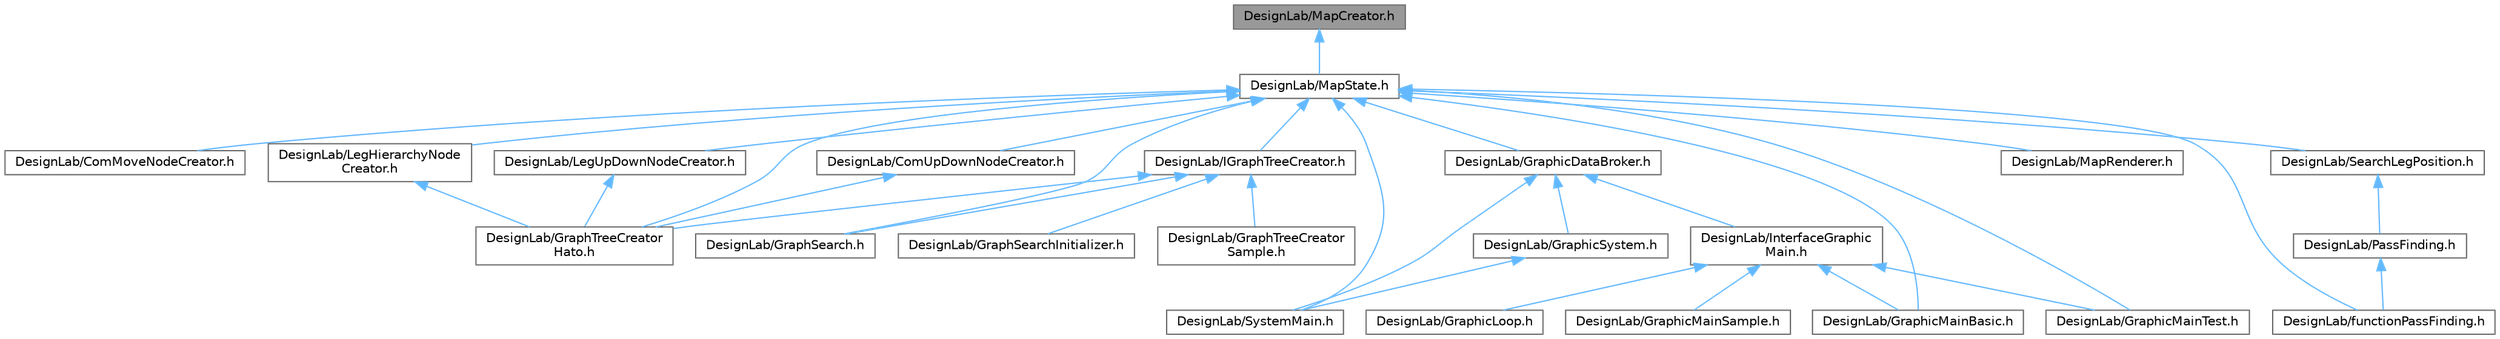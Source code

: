 digraph "DesignLab/MapCreator.h"
{
 // LATEX_PDF_SIZE
  bgcolor="transparent";
  edge [fontname=Helvetica,fontsize=10,labelfontname=Helvetica,labelfontsize=10];
  node [fontname=Helvetica,fontsize=10,shape=box,height=0.2,width=0.4];
  Node1 [id="Node000001",label="DesignLab/MapCreator.h",height=0.2,width=0.4,color="gray40", fillcolor="grey60", style="filled", fontcolor="black",tooltip="マップ生成クラスの実装．マップ生成のモードを指定する列挙体の実装．"];
  Node1 -> Node2 [id="edge1_Node000001_Node000002",dir="back",color="steelblue1",style="solid",tooltip=" "];
  Node2 [id="Node000002",label="DesignLab/MapState.h",height=0.2,width=0.4,color="grey40", fillcolor="white", style="filled",URL="$_map_state_8h.html",tooltip="マップを表すクラスの実装．"];
  Node2 -> Node3 [id="edge2_Node000002_Node000003",dir="back",color="steelblue1",style="solid",tooltip=" "];
  Node3 [id="Node000003",label="DesignLab/ComMoveNodeCreator.h",height=0.2,width=0.4,color="grey40", fillcolor="white", style="filled",URL="$_com_move_node_creator_8h_source.html",tooltip=" "];
  Node2 -> Node4 [id="edge3_Node000002_Node000004",dir="back",color="steelblue1",style="solid",tooltip=" "];
  Node4 [id="Node000004",label="DesignLab/ComUpDownNodeCreator.h",height=0.2,width=0.4,color="grey40", fillcolor="white", style="filled",URL="$_com_up_down_node_creator_8h_source.html",tooltip=" "];
  Node4 -> Node5 [id="edge4_Node000004_Node000005",dir="back",color="steelblue1",style="solid",tooltip=" "];
  Node5 [id="Node000005",label="DesignLab/GraphTreeCreator\lHato.h",height=0.2,width=0.4,color="grey40", fillcolor="white", style="filled",URL="$_graph_tree_creator_hato_8h_source.html",tooltip=" "];
  Node2 -> Node6 [id="edge5_Node000002_Node000006",dir="back",color="steelblue1",style="solid",tooltip=" "];
  Node6 [id="Node000006",label="DesignLab/GraphSearch.h",height=0.2,width=0.4,color="grey40", fillcolor="white", style="filled",URL="$_graph_search_8h_source.html",tooltip=" "];
  Node2 -> Node5 [id="edge6_Node000002_Node000005",dir="back",color="steelblue1",style="solid",tooltip=" "];
  Node2 -> Node7 [id="edge7_Node000002_Node000007",dir="back",color="steelblue1",style="solid",tooltip=" "];
  Node7 [id="Node000007",label="DesignLab/GraphicDataBroker.h",height=0.2,width=0.4,color="grey40", fillcolor="white", style="filled",URL="$_graphic_data_broker_8h.html",tooltip="GraphicDataBrokerクラスの実装を行っている．"];
  Node7 -> Node8 [id="edge8_Node000007_Node000008",dir="back",color="steelblue1",style="solid",tooltip=" "];
  Node8 [id="Node000008",label="DesignLab/GraphicSystem.h",height=0.2,width=0.4,color="grey40", fillcolor="white", style="filled",URL="$_graphic_system_8h.html",tooltip="Dxlibの処理を行ってくれるGraphicSystemクラスを実装している．"];
  Node8 -> Node9 [id="edge9_Node000008_Node000009",dir="back",color="steelblue1",style="solid",tooltip=" "];
  Node9 [id="Node000009",label="DesignLab/SystemMain.h",height=0.2,width=0.4,color="grey40", fillcolor="white", style="filled",URL="$_system_main_8h.html",tooltip="このプログラムの処理をまとめたもの．処理の内容を大きく変えたい場合はint main()から，全く別のクラスを呼べばよい．"];
  Node7 -> Node10 [id="edge10_Node000007_Node000010",dir="back",color="steelblue1",style="solid",tooltip=" "];
  Node10 [id="Node000010",label="DesignLab/InterfaceGraphic\lMain.h",height=0.2,width=0.4,color="grey40", fillcolor="white", style="filled",URL="$_interface_graphic_main_8h.html",tooltip="IGraphicMainクラスの宣言．IGraphicMainはインターフェイスであるので実態が作れない．"];
  Node10 -> Node11 [id="edge11_Node000010_Node000011",dir="back",color="steelblue1",style="solid",tooltip=" "];
  Node11 [id="Node000011",label="DesignLab/GraphicLoop.h",height=0.2,width=0.4,color="grey40", fillcolor="white", style="filled",URL="$_graphic_loop_8h.html",tooltip="GraphicLoopクラスの実装を行っている．"];
  Node10 -> Node12 [id="edge12_Node000010_Node000012",dir="back",color="steelblue1",style="solid",tooltip=" "];
  Node12 [id="Node000012",label="DesignLab/GraphicMainBasic.h",height=0.2,width=0.4,color="grey40", fillcolor="white", style="filled",URL="$_graphic_main_basic_8h.html",tooltip="基本的な描画クラスの実装．"];
  Node10 -> Node13 [id="edge13_Node000010_Node000013",dir="back",color="steelblue1",style="solid",tooltip=" "];
  Node13 [id="Node000013",label="DesignLab/GraphicMainSample.h",height=0.2,width=0.4,color="grey40", fillcolor="white", style="filled",URL="$_graphic_main_sample_8h.html",tooltip="IGraphicMainの使い方解説"];
  Node10 -> Node14 [id="edge14_Node000010_Node000014",dir="back",color="steelblue1",style="solid",tooltip=" "];
  Node14 [id="Node000014",label="DesignLab/GraphicMainTest.h",height=0.2,width=0.4,color="grey40", fillcolor="white", style="filled",URL="$_graphic_main_test_8h_source.html",tooltip=" "];
  Node7 -> Node9 [id="edge15_Node000007_Node000009",dir="back",color="steelblue1",style="solid",tooltip=" "];
  Node2 -> Node12 [id="edge16_Node000002_Node000012",dir="back",color="steelblue1",style="solid",tooltip=" "];
  Node2 -> Node14 [id="edge17_Node000002_Node000014",dir="back",color="steelblue1",style="solid",tooltip=" "];
  Node2 -> Node15 [id="edge18_Node000002_Node000015",dir="back",color="steelblue1",style="solid",tooltip=" "];
  Node15 [id="Node000015",label="DesignLab/IGraphTreeCreator.h",height=0.2,width=0.4,color="grey40", fillcolor="white", style="filled",URL="$_i_graph_tree_creator_8h_source.html",tooltip=" "];
  Node15 -> Node6 [id="edge19_Node000015_Node000006",dir="back",color="steelblue1",style="solid",tooltip=" "];
  Node15 -> Node16 [id="edge20_Node000015_Node000016",dir="back",color="steelblue1",style="solid",tooltip=" "];
  Node16 [id="Node000016",label="DesignLab/GraphSearchInitializer.h",height=0.2,width=0.4,color="grey40", fillcolor="white", style="filled",URL="$_graph_search_initializer_8h_source.html",tooltip=" "];
  Node15 -> Node5 [id="edge21_Node000015_Node000005",dir="back",color="steelblue1",style="solid",tooltip=" "];
  Node15 -> Node17 [id="edge22_Node000015_Node000017",dir="back",color="steelblue1",style="solid",tooltip=" "];
  Node17 [id="Node000017",label="DesignLab/GraphTreeCreator\lSample.h",height=0.2,width=0.4,color="grey40", fillcolor="white", style="filled",URL="$_graph_tree_creator_sample_8h_source.html",tooltip=" "];
  Node2 -> Node18 [id="edge23_Node000002_Node000018",dir="back",color="steelblue1",style="solid",tooltip=" "];
  Node18 [id="Node000018",label="DesignLab/LegHierarchyNode\lCreator.h",height=0.2,width=0.4,color="grey40", fillcolor="white", style="filled",URL="$_leg_hierarchy_node_creator_8h_source.html",tooltip=" "];
  Node18 -> Node5 [id="edge24_Node000018_Node000005",dir="back",color="steelblue1",style="solid",tooltip=" "];
  Node2 -> Node19 [id="edge25_Node000002_Node000019",dir="back",color="steelblue1",style="solid",tooltip=" "];
  Node19 [id="Node000019",label="DesignLab/LegUpDownNodeCreator.h",height=0.2,width=0.4,color="grey40", fillcolor="white", style="filled",URL="$_leg_up_down_node_creator_8h_source.html",tooltip=" "];
  Node19 -> Node5 [id="edge26_Node000019_Node000005",dir="back",color="steelblue1",style="solid",tooltip=" "];
  Node2 -> Node20 [id="edge27_Node000002_Node000020",dir="back",color="steelblue1",style="solid",tooltip=" "];
  Node20 [id="Node000020",label="DesignLab/MapRenderer.h",height=0.2,width=0.4,color="grey40", fillcolor="white", style="filled",URL="$_map_renderer_8h_source.html",tooltip=" "];
  Node2 -> Node21 [id="edge28_Node000002_Node000021",dir="back",color="steelblue1",style="solid",tooltip=" "];
  Node21 [id="Node000021",label="DesignLab/SearchLegPosition.h",height=0.2,width=0.4,color="grey40", fillcolor="white", style="filled",URL="$_search_leg_position_8h_source.html",tooltip=" "];
  Node21 -> Node22 [id="edge29_Node000021_Node000022",dir="back",color="steelblue1",style="solid",tooltip=" "];
  Node22 [id="Node000022",label="DesignLab/PassFinding.h",height=0.2,width=0.4,color="grey40", fillcolor="white", style="filled",URL="$_pass_finding_8h_source.html",tooltip=" "];
  Node22 -> Node23 [id="edge30_Node000022_Node000023",dir="back",color="steelblue1",style="solid",tooltip=" "];
  Node23 [id="Node000023",label="DesignLab/functionPassFinding.h",height=0.2,width=0.4,color="grey40", fillcolor="white", style="filled",URL="$function_pass_finding_8h_source.html",tooltip=" "];
  Node2 -> Node9 [id="edge31_Node000002_Node000009",dir="back",color="steelblue1",style="solid",tooltip=" "];
  Node2 -> Node23 [id="edge32_Node000002_Node000023",dir="back",color="steelblue1",style="solid",tooltip=" "];
}

